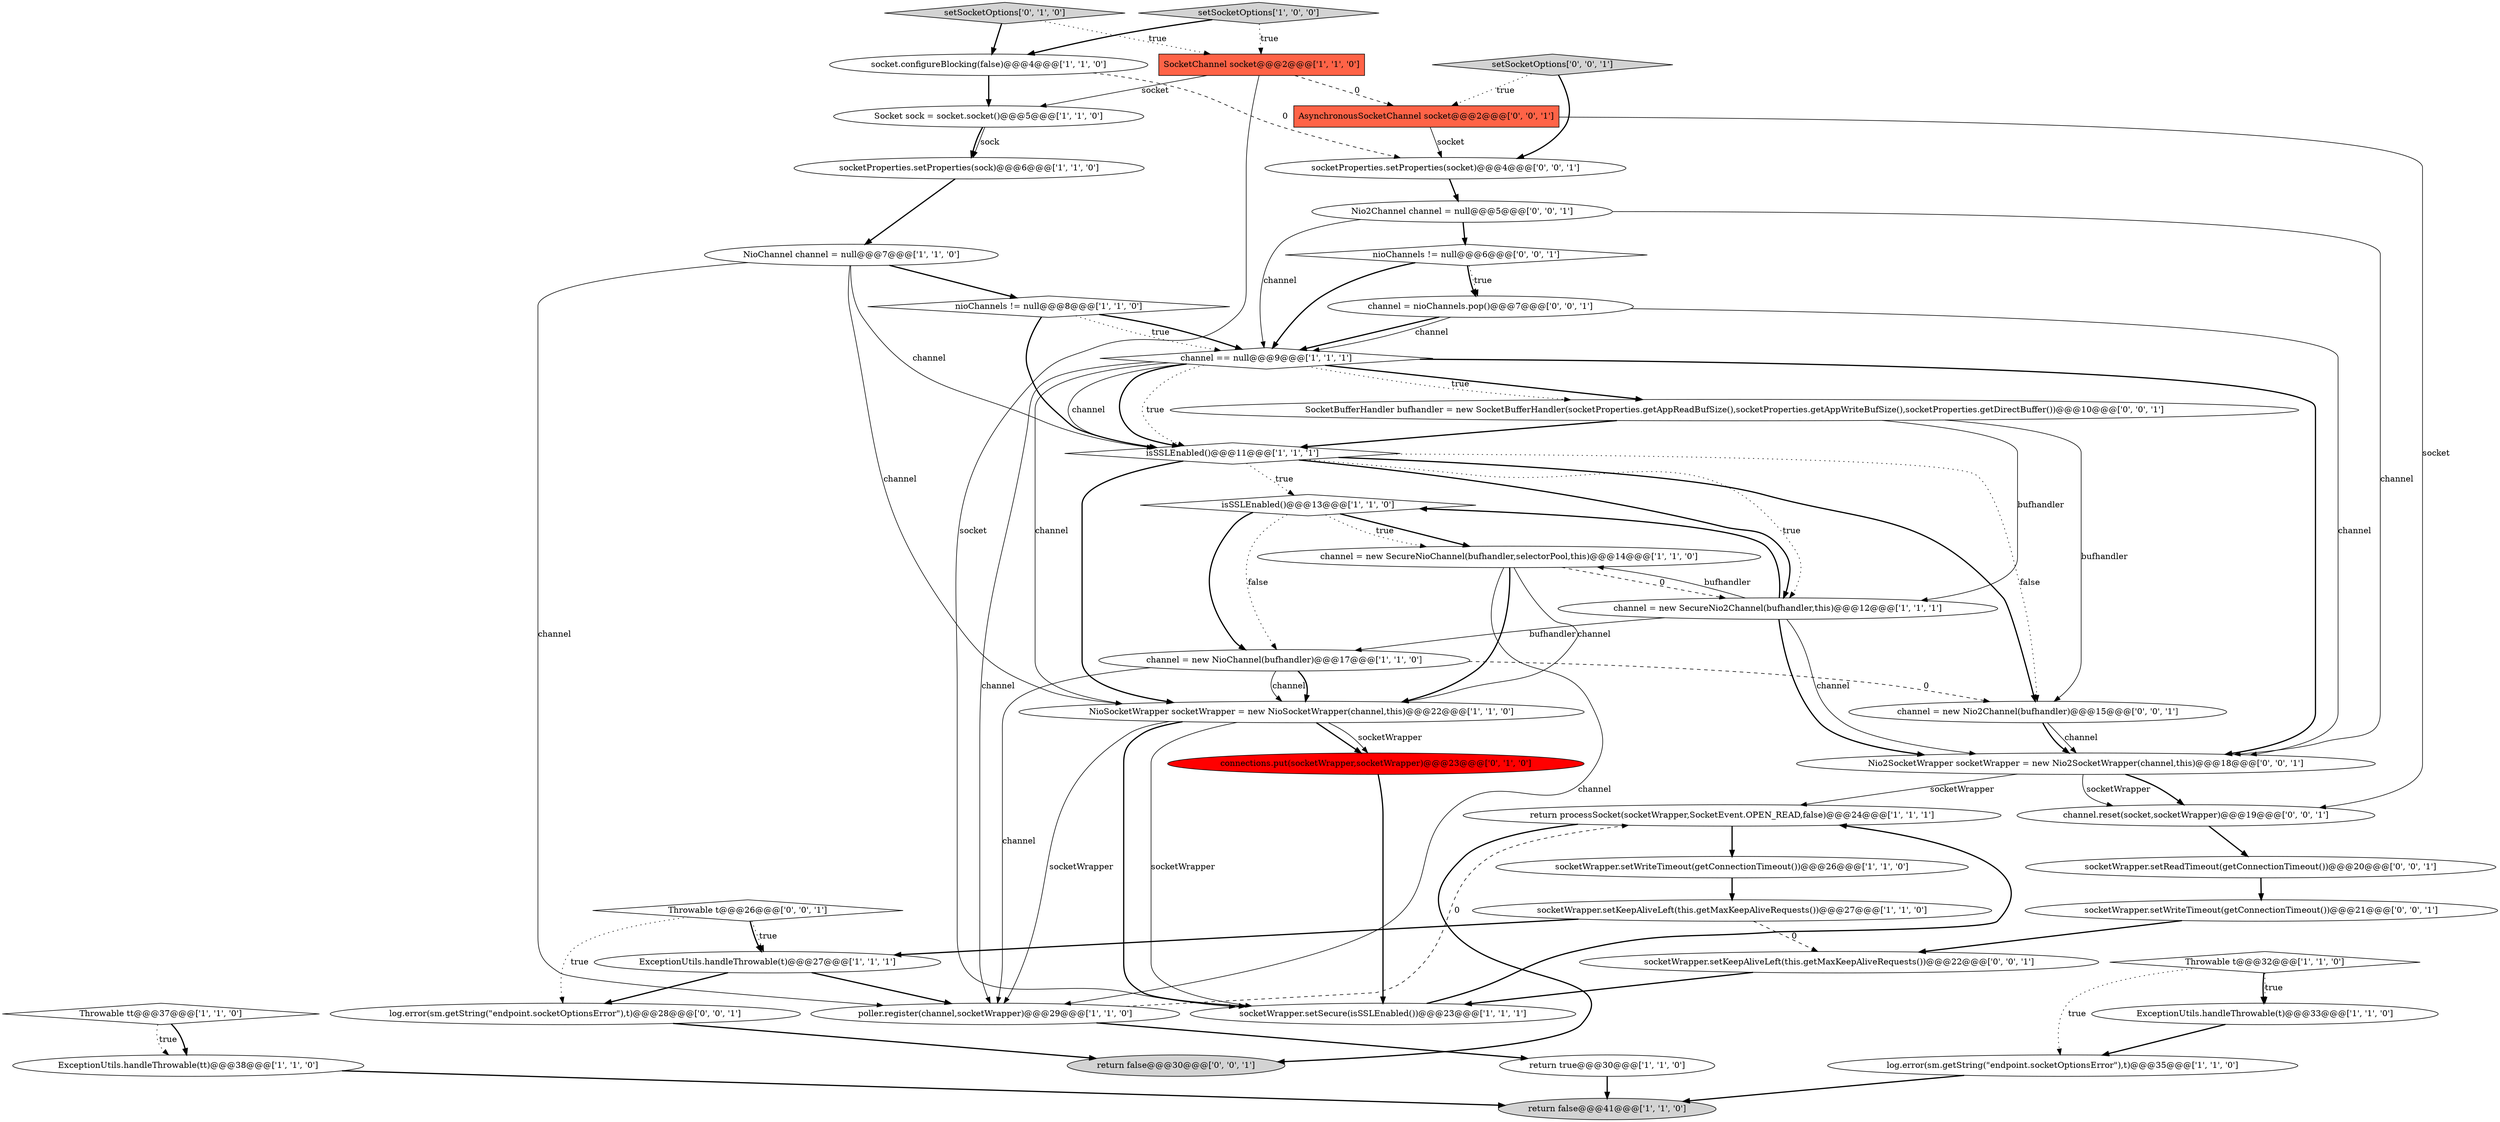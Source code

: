 digraph {
9 [style = filled, label = "channel == null@@@9@@@['1', '1', '1']", fillcolor = white, shape = diamond image = "AAA0AAABBB1BBB"];
35 [style = filled, label = "log.error(sm.getString(\"endpoint.socketOptionsError\"),t)@@@28@@@['0', '0', '1']", fillcolor = white, shape = ellipse image = "AAA0AAABBB3BBB"];
38 [style = filled, label = "SocketBufferHandler bufhandler = new SocketBufferHandler(socketProperties.getAppReadBufSize(),socketProperties.getAppWriteBufSize(),socketProperties.getDirectBuffer())@@@10@@@['0', '0', '1']", fillcolor = white, shape = ellipse image = "AAA0AAABBB3BBB"];
22 [style = filled, label = "socketWrapper.setSecure(isSSLEnabled())@@@23@@@['1', '1', '1']", fillcolor = white, shape = ellipse image = "AAA0AAABBB1BBB"];
4 [style = filled, label = "NioChannel channel = null@@@7@@@['1', '1', '0']", fillcolor = white, shape = ellipse image = "AAA0AAABBB1BBB"];
39 [style = filled, label = "Throwable t@@@26@@@['0', '0', '1']", fillcolor = white, shape = diamond image = "AAA0AAABBB3BBB"];
1 [style = filled, label = "return processSocket(socketWrapper,SocketEvent.OPEN_READ,false)@@@24@@@['1', '1', '1']", fillcolor = white, shape = ellipse image = "AAA0AAABBB1BBB"];
27 [style = filled, label = "setSocketOptions['0', '1', '0']", fillcolor = lightgray, shape = diamond image = "AAA0AAABBB2BBB"];
5 [style = filled, label = "socketWrapper.setKeepAliveLeft(this.getMaxKeepAliveRequests())@@@27@@@['1', '1', '0']", fillcolor = white, shape = ellipse image = "AAA0AAABBB1BBB"];
25 [style = filled, label = "NioSocketWrapper socketWrapper = new NioSocketWrapper(channel,this)@@@22@@@['1', '1', '0']", fillcolor = white, shape = ellipse image = "AAA0AAABBB1BBB"];
34 [style = filled, label = "channel = nioChannels.pop()@@@7@@@['0', '0', '1']", fillcolor = white, shape = ellipse image = "AAA0AAABBB3BBB"];
37 [style = filled, label = "Nio2Channel channel = null@@@5@@@['0', '0', '1']", fillcolor = white, shape = ellipse image = "AAA0AAABBB3BBB"];
33 [style = filled, label = "socketWrapper.setWriteTimeout(getConnectionTimeout())@@@21@@@['0', '0', '1']", fillcolor = white, shape = ellipse image = "AAA0AAABBB3BBB"];
12 [style = filled, label = "SocketChannel socket@@@2@@@['1', '1', '0']", fillcolor = tomato, shape = box image = "AAA0AAABBB1BBB"];
6 [style = filled, label = "ExceptionUtils.handleThrowable(t)@@@27@@@['1', '1', '1']", fillcolor = white, shape = ellipse image = "AAA0AAABBB1BBB"];
30 [style = filled, label = "Nio2SocketWrapper socketWrapper = new Nio2SocketWrapper(channel,this)@@@18@@@['0', '0', '1']", fillcolor = white, shape = ellipse image = "AAA0AAABBB3BBB"];
43 [style = filled, label = "channel = new Nio2Channel(bufhandler)@@@15@@@['0', '0', '1']", fillcolor = white, shape = ellipse image = "AAA0AAABBB3BBB"];
11 [style = filled, label = "Throwable t@@@32@@@['1', '1', '0']", fillcolor = white, shape = diamond image = "AAA0AAABBB1BBB"];
10 [style = filled, label = "isSSLEnabled()@@@13@@@['1', '1', '0']", fillcolor = white, shape = diamond image = "AAA0AAABBB1BBB"];
42 [style = filled, label = "return false@@@30@@@['0', '0', '1']", fillcolor = lightgray, shape = ellipse image = "AAA0AAABBB3BBB"];
23 [style = filled, label = "Socket sock = socket.socket()@@@5@@@['1', '1', '0']", fillcolor = white, shape = ellipse image = "AAA0AAABBB1BBB"];
29 [style = filled, label = "nioChannels != null@@@6@@@['0', '0', '1']", fillcolor = white, shape = diamond image = "AAA0AAABBB3BBB"];
3 [style = filled, label = "Throwable tt@@@37@@@['1', '1', '0']", fillcolor = white, shape = diamond image = "AAA0AAABBB1BBB"];
8 [style = filled, label = "ExceptionUtils.handleThrowable(tt)@@@38@@@['1', '1', '0']", fillcolor = white, shape = ellipse image = "AAA0AAABBB1BBB"];
7 [style = filled, label = "setSocketOptions['1', '0', '0']", fillcolor = lightgray, shape = diamond image = "AAA0AAABBB1BBB"];
16 [style = filled, label = "poller.register(channel,socketWrapper)@@@29@@@['1', '1', '0']", fillcolor = white, shape = ellipse image = "AAA0AAABBB1BBB"];
24 [style = filled, label = "channel = new NioChannel(bufhandler)@@@17@@@['1', '1', '0']", fillcolor = white, shape = ellipse image = "AAA0AAABBB1BBB"];
15 [style = filled, label = "nioChannels != null@@@8@@@['1', '1', '0']", fillcolor = white, shape = diamond image = "AAA0AAABBB1BBB"];
26 [style = filled, label = "socketWrapper.setWriteTimeout(getConnectionTimeout())@@@26@@@['1', '1', '0']", fillcolor = white, shape = ellipse image = "AAA0AAABBB1BBB"];
2 [style = filled, label = "return true@@@30@@@['1', '1', '0']", fillcolor = white, shape = ellipse image = "AAA0AAABBB1BBB"];
20 [style = filled, label = "log.error(sm.getString(\"endpoint.socketOptionsError\"),t)@@@35@@@['1', '1', '0']", fillcolor = white, shape = ellipse image = "AAA0AAABBB1BBB"];
40 [style = filled, label = "socketWrapper.setKeepAliveLeft(this.getMaxKeepAliveRequests())@@@22@@@['0', '0', '1']", fillcolor = white, shape = ellipse image = "AAA0AAABBB3BBB"];
0 [style = filled, label = "channel = new SecureNioChannel(bufhandler,selectorPool,this)@@@14@@@['1', '1', '0']", fillcolor = white, shape = ellipse image = "AAA0AAABBB1BBB"];
18 [style = filled, label = "isSSLEnabled()@@@11@@@['1', '1', '1']", fillcolor = white, shape = diamond image = "AAA0AAABBB1BBB"];
19 [style = filled, label = "channel = new SecureNio2Channel(bufhandler,this)@@@12@@@['1', '1', '1']", fillcolor = white, shape = ellipse image = "AAA0AAABBB1BBB"];
14 [style = filled, label = "ExceptionUtils.handleThrowable(t)@@@33@@@['1', '1', '0']", fillcolor = white, shape = ellipse image = "AAA0AAABBB1BBB"];
28 [style = filled, label = "connections.put(socketWrapper,socketWrapper)@@@23@@@['0', '1', '0']", fillcolor = red, shape = ellipse image = "AAA1AAABBB2BBB"];
13 [style = filled, label = "socketProperties.setProperties(sock)@@@6@@@['1', '1', '0']", fillcolor = white, shape = ellipse image = "AAA0AAABBB1BBB"];
41 [style = filled, label = "channel.reset(socket,socketWrapper)@@@19@@@['0', '0', '1']", fillcolor = white, shape = ellipse image = "AAA0AAABBB3BBB"];
17 [style = filled, label = "return false@@@41@@@['1', '1', '0']", fillcolor = lightgray, shape = ellipse image = "AAA0AAABBB1BBB"];
44 [style = filled, label = "socketProperties.setProperties(socket)@@@4@@@['0', '0', '1']", fillcolor = white, shape = ellipse image = "AAA0AAABBB3BBB"];
32 [style = filled, label = "setSocketOptions['0', '0', '1']", fillcolor = lightgray, shape = diamond image = "AAA0AAABBB3BBB"];
21 [style = filled, label = "socket.configureBlocking(false)@@@4@@@['1', '1', '0']", fillcolor = white, shape = ellipse image = "AAA0AAABBB1BBB"];
31 [style = filled, label = "socketWrapper.setReadTimeout(getConnectionTimeout())@@@20@@@['0', '0', '1']", fillcolor = white, shape = ellipse image = "AAA0AAABBB3BBB"];
36 [style = filled, label = "AsynchronousSocketChannel socket@@@2@@@['0', '0', '1']", fillcolor = tomato, shape = box image = "AAA0AAABBB3BBB"];
37->30 [style = solid, label="channel"];
34->9 [style = bold, label=""];
6->35 [style = bold, label=""];
4->18 [style = solid, label="channel"];
25->22 [style = bold, label=""];
11->14 [style = bold, label=""];
10->24 [style = bold, label=""];
0->19 [style = dashed, label="0"];
4->15 [style = bold, label=""];
0->16 [style = solid, label="channel"];
39->6 [style = bold, label=""];
5->40 [style = dashed, label="0"];
29->34 [style = bold, label=""];
38->43 [style = solid, label="bufhandler"];
36->41 [style = solid, label="socket"];
15->9 [style = dotted, label="true"];
9->16 [style = solid, label="channel"];
24->43 [style = dashed, label="0"];
23->13 [style = bold, label=""];
0->25 [style = bold, label=""];
40->22 [style = bold, label=""];
24->25 [style = solid, label="channel"];
9->38 [style = bold, label=""];
25->22 [style = solid, label="socketWrapper"];
14->20 [style = bold, label=""];
39->35 [style = dotted, label="true"];
18->43 [style = dotted, label="false"];
25->28 [style = bold, label=""];
9->25 [style = solid, label="channel"];
30->41 [style = bold, label=""];
25->28 [style = solid, label="socketWrapper"];
34->30 [style = solid, label="channel"];
19->0 [style = solid, label="bufhandler"];
18->19 [style = bold, label=""];
37->29 [style = bold, label=""];
11->14 [style = dotted, label="true"];
19->24 [style = solid, label="bufhandler"];
1->42 [style = bold, label=""];
12->23 [style = solid, label="socket"];
9->18 [style = solid, label="channel"];
4->25 [style = solid, label="channel"];
32->36 [style = dotted, label="true"];
9->38 [style = dotted, label="true"];
7->12 [style = dotted, label="true"];
8->17 [style = bold, label=""];
38->18 [style = bold, label=""];
36->44 [style = solid, label="socket"];
5->6 [style = bold, label=""];
15->9 [style = bold, label=""];
31->33 [style = bold, label=""];
10->0 [style = bold, label=""];
18->25 [style = bold, label=""];
10->0 [style = dotted, label="true"];
44->37 [style = bold, label=""];
0->25 [style = solid, label="channel"];
19->30 [style = solid, label="channel"];
34->9 [style = solid, label="channel"];
21->23 [style = bold, label=""];
2->17 [style = bold, label=""];
10->24 [style = dotted, label="false"];
29->34 [style = dotted, label="true"];
35->42 [style = bold, label=""];
12->22 [style = solid, label="socket"];
18->19 [style = dotted, label="true"];
19->10 [style = bold, label=""];
18->10 [style = dotted, label="true"];
37->9 [style = solid, label="channel"];
11->20 [style = dotted, label="true"];
9->18 [style = bold, label=""];
24->25 [style = bold, label=""];
3->8 [style = bold, label=""];
30->41 [style = solid, label="socketWrapper"];
32->44 [style = bold, label=""];
41->31 [style = bold, label=""];
22->1 [style = bold, label=""];
27->21 [style = bold, label=""];
24->16 [style = solid, label="channel"];
28->22 [style = bold, label=""];
4->16 [style = solid, label="channel"];
25->16 [style = solid, label="socketWrapper"];
20->17 [style = bold, label=""];
39->6 [style = dotted, label="true"];
16->1 [style = dashed, label="0"];
21->44 [style = dashed, label="0"];
26->5 [style = bold, label=""];
29->9 [style = bold, label=""];
38->19 [style = solid, label="bufhandler"];
9->30 [style = bold, label=""];
16->2 [style = bold, label=""];
1->26 [style = bold, label=""];
27->12 [style = dotted, label="true"];
15->18 [style = bold, label=""];
43->30 [style = solid, label="channel"];
43->30 [style = bold, label=""];
33->40 [style = bold, label=""];
23->13 [style = solid, label="sock"];
18->43 [style = bold, label=""];
12->36 [style = dashed, label="0"];
6->16 [style = bold, label=""];
7->21 [style = bold, label=""];
9->18 [style = dotted, label="true"];
30->1 [style = solid, label="socketWrapper"];
3->8 [style = dotted, label="true"];
13->4 [style = bold, label=""];
19->30 [style = bold, label=""];
}
